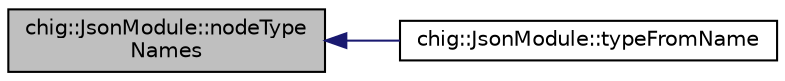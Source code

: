 digraph "chig::JsonModule::nodeTypeNames"
{
 // INTERACTIVE_SVG=YES
  edge [fontname="Helvetica",fontsize="10",labelfontname="Helvetica",labelfontsize="10"];
  node [fontname="Helvetica",fontsize="10",shape=record];
  rankdir="LR";
  Node106 [label="chig::JsonModule::nodeType\lNames",height=0.2,width=0.4,color="black", fillcolor="grey75", style="filled", fontcolor="black"];
  Node106 -> Node107 [dir="back",color="midnightblue",fontsize="10",style="solid",fontname="Helvetica"];
  Node107 [label="chig::JsonModule::typeFromName",height=0.2,width=0.4,color="black", fillcolor="white", style="filled",URL="$structchig_1_1JsonModule.html#a333bbd9973c79f0ee40bc960c5cf091b"];
}
